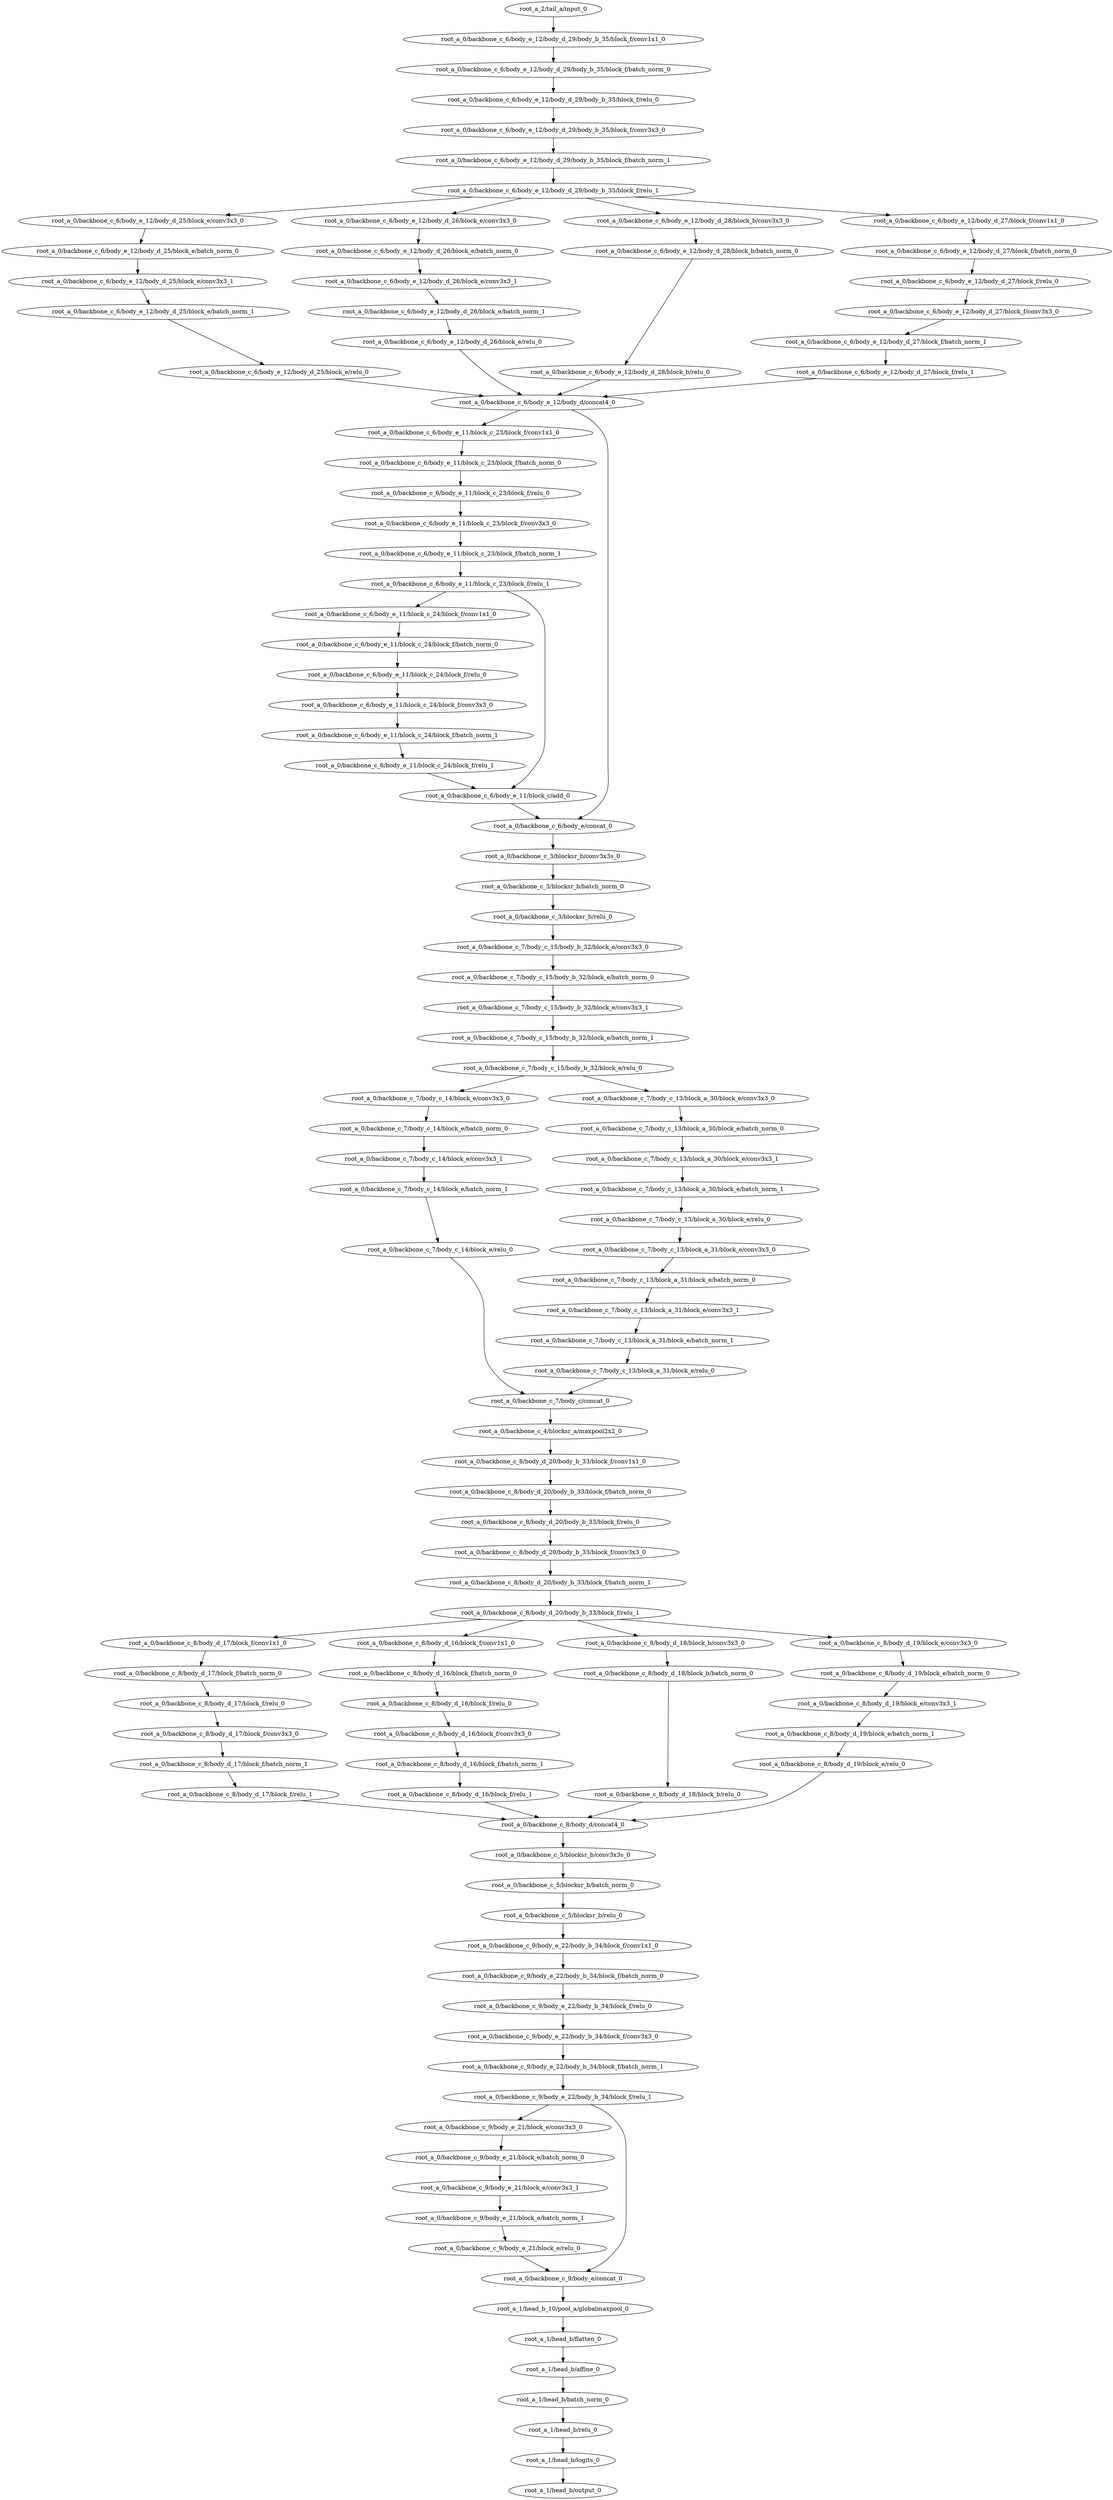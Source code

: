 digraph root_a {
	"root_a_2/tail_a/input_0"
	"root_a_0/backbone_c_6/body_e_12/body_d_29/body_b_35/block_f/conv1x1_0"
	"root_a_0/backbone_c_6/body_e_12/body_d_29/body_b_35/block_f/batch_norm_0"
	"root_a_0/backbone_c_6/body_e_12/body_d_29/body_b_35/block_f/relu_0"
	"root_a_0/backbone_c_6/body_e_12/body_d_29/body_b_35/block_f/conv3x3_0"
	"root_a_0/backbone_c_6/body_e_12/body_d_29/body_b_35/block_f/batch_norm_1"
	"root_a_0/backbone_c_6/body_e_12/body_d_29/body_b_35/block_f/relu_1"
	"root_a_0/backbone_c_6/body_e_12/body_d_25/block_e/conv3x3_0"
	"root_a_0/backbone_c_6/body_e_12/body_d_25/block_e/batch_norm_0"
	"root_a_0/backbone_c_6/body_e_12/body_d_25/block_e/conv3x3_1"
	"root_a_0/backbone_c_6/body_e_12/body_d_25/block_e/batch_norm_1"
	"root_a_0/backbone_c_6/body_e_12/body_d_25/block_e/relu_0"
	"root_a_0/backbone_c_6/body_e_12/body_d_26/block_e/conv3x3_0"
	"root_a_0/backbone_c_6/body_e_12/body_d_26/block_e/batch_norm_0"
	"root_a_0/backbone_c_6/body_e_12/body_d_26/block_e/conv3x3_1"
	"root_a_0/backbone_c_6/body_e_12/body_d_26/block_e/batch_norm_1"
	"root_a_0/backbone_c_6/body_e_12/body_d_26/block_e/relu_0"
	"root_a_0/backbone_c_6/body_e_12/body_d_28/block_b/conv3x3_0"
	"root_a_0/backbone_c_6/body_e_12/body_d_28/block_b/batch_norm_0"
	"root_a_0/backbone_c_6/body_e_12/body_d_28/block_b/relu_0"
	"root_a_0/backbone_c_6/body_e_12/body_d_27/block_f/conv1x1_0"
	"root_a_0/backbone_c_6/body_e_12/body_d_27/block_f/batch_norm_0"
	"root_a_0/backbone_c_6/body_e_12/body_d_27/block_f/relu_0"
	"root_a_0/backbone_c_6/body_e_12/body_d_27/block_f/conv3x3_0"
	"root_a_0/backbone_c_6/body_e_12/body_d_27/block_f/batch_norm_1"
	"root_a_0/backbone_c_6/body_e_12/body_d_27/block_f/relu_1"
	"root_a_0/backbone_c_6/body_e_12/body_d/concat4_0"
	"root_a_0/backbone_c_6/body_e_11/block_c_23/block_f/conv1x1_0"
	"root_a_0/backbone_c_6/body_e_11/block_c_23/block_f/batch_norm_0"
	"root_a_0/backbone_c_6/body_e_11/block_c_23/block_f/relu_0"
	"root_a_0/backbone_c_6/body_e_11/block_c_23/block_f/conv3x3_0"
	"root_a_0/backbone_c_6/body_e_11/block_c_23/block_f/batch_norm_1"
	"root_a_0/backbone_c_6/body_e_11/block_c_23/block_f/relu_1"
	"root_a_0/backbone_c_6/body_e_11/block_c_24/block_f/conv1x1_0"
	"root_a_0/backbone_c_6/body_e_11/block_c_24/block_f/batch_norm_0"
	"root_a_0/backbone_c_6/body_e_11/block_c_24/block_f/relu_0"
	"root_a_0/backbone_c_6/body_e_11/block_c_24/block_f/conv3x3_0"
	"root_a_0/backbone_c_6/body_e_11/block_c_24/block_f/batch_norm_1"
	"root_a_0/backbone_c_6/body_e_11/block_c_24/block_f/relu_1"
	"root_a_0/backbone_c_6/body_e_11/block_c/add_0"
	"root_a_0/backbone_c_6/body_e/concat_0"
	"root_a_0/backbone_c_3/blocksr_b/conv3x3s_0"
	"root_a_0/backbone_c_3/blocksr_b/batch_norm_0"
	"root_a_0/backbone_c_3/blocksr_b/relu_0"
	"root_a_0/backbone_c_7/body_c_15/body_b_32/block_e/conv3x3_0"
	"root_a_0/backbone_c_7/body_c_15/body_b_32/block_e/batch_norm_0"
	"root_a_0/backbone_c_7/body_c_15/body_b_32/block_e/conv3x3_1"
	"root_a_0/backbone_c_7/body_c_15/body_b_32/block_e/batch_norm_1"
	"root_a_0/backbone_c_7/body_c_15/body_b_32/block_e/relu_0"
	"root_a_0/backbone_c_7/body_c_14/block_e/conv3x3_0"
	"root_a_0/backbone_c_7/body_c_14/block_e/batch_norm_0"
	"root_a_0/backbone_c_7/body_c_14/block_e/conv3x3_1"
	"root_a_0/backbone_c_7/body_c_14/block_e/batch_norm_1"
	"root_a_0/backbone_c_7/body_c_14/block_e/relu_0"
	"root_a_0/backbone_c_7/body_c_13/block_a_30/block_e/conv3x3_0"
	"root_a_0/backbone_c_7/body_c_13/block_a_30/block_e/batch_norm_0"
	"root_a_0/backbone_c_7/body_c_13/block_a_30/block_e/conv3x3_1"
	"root_a_0/backbone_c_7/body_c_13/block_a_30/block_e/batch_norm_1"
	"root_a_0/backbone_c_7/body_c_13/block_a_30/block_e/relu_0"
	"root_a_0/backbone_c_7/body_c_13/block_a_31/block_e/conv3x3_0"
	"root_a_0/backbone_c_7/body_c_13/block_a_31/block_e/batch_norm_0"
	"root_a_0/backbone_c_7/body_c_13/block_a_31/block_e/conv3x3_1"
	"root_a_0/backbone_c_7/body_c_13/block_a_31/block_e/batch_norm_1"
	"root_a_0/backbone_c_7/body_c_13/block_a_31/block_e/relu_0"
	"root_a_0/backbone_c_7/body_c/concat_0"
	"root_a_0/backbone_c_4/blocksr_a/maxpool2x2_0"
	"root_a_0/backbone_c_8/body_d_20/body_b_33/block_f/conv1x1_0"
	"root_a_0/backbone_c_8/body_d_20/body_b_33/block_f/batch_norm_0"
	"root_a_0/backbone_c_8/body_d_20/body_b_33/block_f/relu_0"
	"root_a_0/backbone_c_8/body_d_20/body_b_33/block_f/conv3x3_0"
	"root_a_0/backbone_c_8/body_d_20/body_b_33/block_f/batch_norm_1"
	"root_a_0/backbone_c_8/body_d_20/body_b_33/block_f/relu_1"
	"root_a_0/backbone_c_8/body_d_17/block_f/conv1x1_0"
	"root_a_0/backbone_c_8/body_d_17/block_f/batch_norm_0"
	"root_a_0/backbone_c_8/body_d_17/block_f/relu_0"
	"root_a_0/backbone_c_8/body_d_17/block_f/conv3x3_0"
	"root_a_0/backbone_c_8/body_d_17/block_f/batch_norm_1"
	"root_a_0/backbone_c_8/body_d_17/block_f/relu_1"
	"root_a_0/backbone_c_8/body_d_16/block_f/conv1x1_0"
	"root_a_0/backbone_c_8/body_d_16/block_f/batch_norm_0"
	"root_a_0/backbone_c_8/body_d_16/block_f/relu_0"
	"root_a_0/backbone_c_8/body_d_16/block_f/conv3x3_0"
	"root_a_0/backbone_c_8/body_d_16/block_f/batch_norm_1"
	"root_a_0/backbone_c_8/body_d_16/block_f/relu_1"
	"root_a_0/backbone_c_8/body_d_18/block_b/conv3x3_0"
	"root_a_0/backbone_c_8/body_d_18/block_b/batch_norm_0"
	"root_a_0/backbone_c_8/body_d_18/block_b/relu_0"
	"root_a_0/backbone_c_8/body_d_19/block_e/conv3x3_0"
	"root_a_0/backbone_c_8/body_d_19/block_e/batch_norm_0"
	"root_a_0/backbone_c_8/body_d_19/block_e/conv3x3_1"
	"root_a_0/backbone_c_8/body_d_19/block_e/batch_norm_1"
	"root_a_0/backbone_c_8/body_d_19/block_e/relu_0"
	"root_a_0/backbone_c_8/body_d/concat4_0"
	"root_a_0/backbone_c_5/blocksr_b/conv3x3s_0"
	"root_a_0/backbone_c_5/blocksr_b/batch_norm_0"
	"root_a_0/backbone_c_5/blocksr_b/relu_0"
	"root_a_0/backbone_c_9/body_e_22/body_b_34/block_f/conv1x1_0"
	"root_a_0/backbone_c_9/body_e_22/body_b_34/block_f/batch_norm_0"
	"root_a_0/backbone_c_9/body_e_22/body_b_34/block_f/relu_0"
	"root_a_0/backbone_c_9/body_e_22/body_b_34/block_f/conv3x3_0"
	"root_a_0/backbone_c_9/body_e_22/body_b_34/block_f/batch_norm_1"
	"root_a_0/backbone_c_9/body_e_22/body_b_34/block_f/relu_1"
	"root_a_0/backbone_c_9/body_e_21/block_e/conv3x3_0"
	"root_a_0/backbone_c_9/body_e_21/block_e/batch_norm_0"
	"root_a_0/backbone_c_9/body_e_21/block_e/conv3x3_1"
	"root_a_0/backbone_c_9/body_e_21/block_e/batch_norm_1"
	"root_a_0/backbone_c_9/body_e_21/block_e/relu_0"
	"root_a_0/backbone_c_9/body_e/concat_0"
	"root_a_1/head_b_10/pool_a/globalmaxpool_0"
	"root_a_1/head_b/flatten_0"
	"root_a_1/head_b/affine_0"
	"root_a_1/head_b/batch_norm_0"
	"root_a_1/head_b/relu_0"
	"root_a_1/head_b/logits_0"
	"root_a_1/head_b/output_0"

	"root_a_2/tail_a/input_0" -> "root_a_0/backbone_c_6/body_e_12/body_d_29/body_b_35/block_f/conv1x1_0"
	"root_a_0/backbone_c_6/body_e_12/body_d_29/body_b_35/block_f/conv1x1_0" -> "root_a_0/backbone_c_6/body_e_12/body_d_29/body_b_35/block_f/batch_norm_0"
	"root_a_0/backbone_c_6/body_e_12/body_d_29/body_b_35/block_f/batch_norm_0" -> "root_a_0/backbone_c_6/body_e_12/body_d_29/body_b_35/block_f/relu_0"
	"root_a_0/backbone_c_6/body_e_12/body_d_29/body_b_35/block_f/relu_0" -> "root_a_0/backbone_c_6/body_e_12/body_d_29/body_b_35/block_f/conv3x3_0"
	"root_a_0/backbone_c_6/body_e_12/body_d_29/body_b_35/block_f/conv3x3_0" -> "root_a_0/backbone_c_6/body_e_12/body_d_29/body_b_35/block_f/batch_norm_1"
	"root_a_0/backbone_c_6/body_e_12/body_d_29/body_b_35/block_f/batch_norm_1" -> "root_a_0/backbone_c_6/body_e_12/body_d_29/body_b_35/block_f/relu_1"
	"root_a_0/backbone_c_6/body_e_12/body_d_29/body_b_35/block_f/relu_1" -> "root_a_0/backbone_c_6/body_e_12/body_d_25/block_e/conv3x3_0"
	"root_a_0/backbone_c_6/body_e_12/body_d_25/block_e/conv3x3_0" -> "root_a_0/backbone_c_6/body_e_12/body_d_25/block_e/batch_norm_0"
	"root_a_0/backbone_c_6/body_e_12/body_d_25/block_e/batch_norm_0" -> "root_a_0/backbone_c_6/body_e_12/body_d_25/block_e/conv3x3_1"
	"root_a_0/backbone_c_6/body_e_12/body_d_25/block_e/conv3x3_1" -> "root_a_0/backbone_c_6/body_e_12/body_d_25/block_e/batch_norm_1"
	"root_a_0/backbone_c_6/body_e_12/body_d_25/block_e/batch_norm_1" -> "root_a_0/backbone_c_6/body_e_12/body_d_25/block_e/relu_0"
	"root_a_0/backbone_c_6/body_e_12/body_d_29/body_b_35/block_f/relu_1" -> "root_a_0/backbone_c_6/body_e_12/body_d_26/block_e/conv3x3_0"
	"root_a_0/backbone_c_6/body_e_12/body_d_26/block_e/conv3x3_0" -> "root_a_0/backbone_c_6/body_e_12/body_d_26/block_e/batch_norm_0"
	"root_a_0/backbone_c_6/body_e_12/body_d_26/block_e/batch_norm_0" -> "root_a_0/backbone_c_6/body_e_12/body_d_26/block_e/conv3x3_1"
	"root_a_0/backbone_c_6/body_e_12/body_d_26/block_e/conv3x3_1" -> "root_a_0/backbone_c_6/body_e_12/body_d_26/block_e/batch_norm_1"
	"root_a_0/backbone_c_6/body_e_12/body_d_26/block_e/batch_norm_1" -> "root_a_0/backbone_c_6/body_e_12/body_d_26/block_e/relu_0"
	"root_a_0/backbone_c_6/body_e_12/body_d_29/body_b_35/block_f/relu_1" -> "root_a_0/backbone_c_6/body_e_12/body_d_28/block_b/conv3x3_0"
	"root_a_0/backbone_c_6/body_e_12/body_d_28/block_b/conv3x3_0" -> "root_a_0/backbone_c_6/body_e_12/body_d_28/block_b/batch_norm_0"
	"root_a_0/backbone_c_6/body_e_12/body_d_28/block_b/batch_norm_0" -> "root_a_0/backbone_c_6/body_e_12/body_d_28/block_b/relu_0"
	"root_a_0/backbone_c_6/body_e_12/body_d_29/body_b_35/block_f/relu_1" -> "root_a_0/backbone_c_6/body_e_12/body_d_27/block_f/conv1x1_0"
	"root_a_0/backbone_c_6/body_e_12/body_d_27/block_f/conv1x1_0" -> "root_a_0/backbone_c_6/body_e_12/body_d_27/block_f/batch_norm_0"
	"root_a_0/backbone_c_6/body_e_12/body_d_27/block_f/batch_norm_0" -> "root_a_0/backbone_c_6/body_e_12/body_d_27/block_f/relu_0"
	"root_a_0/backbone_c_6/body_e_12/body_d_27/block_f/relu_0" -> "root_a_0/backbone_c_6/body_e_12/body_d_27/block_f/conv3x3_0"
	"root_a_0/backbone_c_6/body_e_12/body_d_27/block_f/conv3x3_0" -> "root_a_0/backbone_c_6/body_e_12/body_d_27/block_f/batch_norm_1"
	"root_a_0/backbone_c_6/body_e_12/body_d_27/block_f/batch_norm_1" -> "root_a_0/backbone_c_6/body_e_12/body_d_27/block_f/relu_1"
	"root_a_0/backbone_c_6/body_e_12/body_d_25/block_e/relu_0" -> "root_a_0/backbone_c_6/body_e_12/body_d/concat4_0"
	"root_a_0/backbone_c_6/body_e_12/body_d_26/block_e/relu_0" -> "root_a_0/backbone_c_6/body_e_12/body_d/concat4_0"
	"root_a_0/backbone_c_6/body_e_12/body_d_28/block_b/relu_0" -> "root_a_0/backbone_c_6/body_e_12/body_d/concat4_0"
	"root_a_0/backbone_c_6/body_e_12/body_d_27/block_f/relu_1" -> "root_a_0/backbone_c_6/body_e_12/body_d/concat4_0"
	"root_a_0/backbone_c_6/body_e_12/body_d/concat4_0" -> "root_a_0/backbone_c_6/body_e_11/block_c_23/block_f/conv1x1_0"
	"root_a_0/backbone_c_6/body_e_11/block_c_23/block_f/conv1x1_0" -> "root_a_0/backbone_c_6/body_e_11/block_c_23/block_f/batch_norm_0"
	"root_a_0/backbone_c_6/body_e_11/block_c_23/block_f/batch_norm_0" -> "root_a_0/backbone_c_6/body_e_11/block_c_23/block_f/relu_0"
	"root_a_0/backbone_c_6/body_e_11/block_c_23/block_f/relu_0" -> "root_a_0/backbone_c_6/body_e_11/block_c_23/block_f/conv3x3_0"
	"root_a_0/backbone_c_6/body_e_11/block_c_23/block_f/conv3x3_0" -> "root_a_0/backbone_c_6/body_e_11/block_c_23/block_f/batch_norm_1"
	"root_a_0/backbone_c_6/body_e_11/block_c_23/block_f/batch_norm_1" -> "root_a_0/backbone_c_6/body_e_11/block_c_23/block_f/relu_1"
	"root_a_0/backbone_c_6/body_e_11/block_c_23/block_f/relu_1" -> "root_a_0/backbone_c_6/body_e_11/block_c_24/block_f/conv1x1_0"
	"root_a_0/backbone_c_6/body_e_11/block_c_24/block_f/conv1x1_0" -> "root_a_0/backbone_c_6/body_e_11/block_c_24/block_f/batch_norm_0"
	"root_a_0/backbone_c_6/body_e_11/block_c_24/block_f/batch_norm_0" -> "root_a_0/backbone_c_6/body_e_11/block_c_24/block_f/relu_0"
	"root_a_0/backbone_c_6/body_e_11/block_c_24/block_f/relu_0" -> "root_a_0/backbone_c_6/body_e_11/block_c_24/block_f/conv3x3_0"
	"root_a_0/backbone_c_6/body_e_11/block_c_24/block_f/conv3x3_0" -> "root_a_0/backbone_c_6/body_e_11/block_c_24/block_f/batch_norm_1"
	"root_a_0/backbone_c_6/body_e_11/block_c_24/block_f/batch_norm_1" -> "root_a_0/backbone_c_6/body_e_11/block_c_24/block_f/relu_1"
	"root_a_0/backbone_c_6/body_e_11/block_c_23/block_f/relu_1" -> "root_a_0/backbone_c_6/body_e_11/block_c/add_0"
	"root_a_0/backbone_c_6/body_e_11/block_c_24/block_f/relu_1" -> "root_a_0/backbone_c_6/body_e_11/block_c/add_0"
	"root_a_0/backbone_c_6/body_e_11/block_c/add_0" -> "root_a_0/backbone_c_6/body_e/concat_0"
	"root_a_0/backbone_c_6/body_e_12/body_d/concat4_0" -> "root_a_0/backbone_c_6/body_e/concat_0"
	"root_a_0/backbone_c_6/body_e/concat_0" -> "root_a_0/backbone_c_3/blocksr_b/conv3x3s_0"
	"root_a_0/backbone_c_3/blocksr_b/conv3x3s_0" -> "root_a_0/backbone_c_3/blocksr_b/batch_norm_0"
	"root_a_0/backbone_c_3/blocksr_b/batch_norm_0" -> "root_a_0/backbone_c_3/blocksr_b/relu_0"
	"root_a_0/backbone_c_3/blocksr_b/relu_0" -> "root_a_0/backbone_c_7/body_c_15/body_b_32/block_e/conv3x3_0"
	"root_a_0/backbone_c_7/body_c_15/body_b_32/block_e/conv3x3_0" -> "root_a_0/backbone_c_7/body_c_15/body_b_32/block_e/batch_norm_0"
	"root_a_0/backbone_c_7/body_c_15/body_b_32/block_e/batch_norm_0" -> "root_a_0/backbone_c_7/body_c_15/body_b_32/block_e/conv3x3_1"
	"root_a_0/backbone_c_7/body_c_15/body_b_32/block_e/conv3x3_1" -> "root_a_0/backbone_c_7/body_c_15/body_b_32/block_e/batch_norm_1"
	"root_a_0/backbone_c_7/body_c_15/body_b_32/block_e/batch_norm_1" -> "root_a_0/backbone_c_7/body_c_15/body_b_32/block_e/relu_0"
	"root_a_0/backbone_c_7/body_c_15/body_b_32/block_e/relu_0" -> "root_a_0/backbone_c_7/body_c_14/block_e/conv3x3_0"
	"root_a_0/backbone_c_7/body_c_14/block_e/conv3x3_0" -> "root_a_0/backbone_c_7/body_c_14/block_e/batch_norm_0"
	"root_a_0/backbone_c_7/body_c_14/block_e/batch_norm_0" -> "root_a_0/backbone_c_7/body_c_14/block_e/conv3x3_1"
	"root_a_0/backbone_c_7/body_c_14/block_e/conv3x3_1" -> "root_a_0/backbone_c_7/body_c_14/block_e/batch_norm_1"
	"root_a_0/backbone_c_7/body_c_14/block_e/batch_norm_1" -> "root_a_0/backbone_c_7/body_c_14/block_e/relu_0"
	"root_a_0/backbone_c_7/body_c_15/body_b_32/block_e/relu_0" -> "root_a_0/backbone_c_7/body_c_13/block_a_30/block_e/conv3x3_0"
	"root_a_0/backbone_c_7/body_c_13/block_a_30/block_e/conv3x3_0" -> "root_a_0/backbone_c_7/body_c_13/block_a_30/block_e/batch_norm_0"
	"root_a_0/backbone_c_7/body_c_13/block_a_30/block_e/batch_norm_0" -> "root_a_0/backbone_c_7/body_c_13/block_a_30/block_e/conv3x3_1"
	"root_a_0/backbone_c_7/body_c_13/block_a_30/block_e/conv3x3_1" -> "root_a_0/backbone_c_7/body_c_13/block_a_30/block_e/batch_norm_1"
	"root_a_0/backbone_c_7/body_c_13/block_a_30/block_e/batch_norm_1" -> "root_a_0/backbone_c_7/body_c_13/block_a_30/block_e/relu_0"
	"root_a_0/backbone_c_7/body_c_13/block_a_30/block_e/relu_0" -> "root_a_0/backbone_c_7/body_c_13/block_a_31/block_e/conv3x3_0"
	"root_a_0/backbone_c_7/body_c_13/block_a_31/block_e/conv3x3_0" -> "root_a_0/backbone_c_7/body_c_13/block_a_31/block_e/batch_norm_0"
	"root_a_0/backbone_c_7/body_c_13/block_a_31/block_e/batch_norm_0" -> "root_a_0/backbone_c_7/body_c_13/block_a_31/block_e/conv3x3_1"
	"root_a_0/backbone_c_7/body_c_13/block_a_31/block_e/conv3x3_1" -> "root_a_0/backbone_c_7/body_c_13/block_a_31/block_e/batch_norm_1"
	"root_a_0/backbone_c_7/body_c_13/block_a_31/block_e/batch_norm_1" -> "root_a_0/backbone_c_7/body_c_13/block_a_31/block_e/relu_0"
	"root_a_0/backbone_c_7/body_c_14/block_e/relu_0" -> "root_a_0/backbone_c_7/body_c/concat_0"
	"root_a_0/backbone_c_7/body_c_13/block_a_31/block_e/relu_0" -> "root_a_0/backbone_c_7/body_c/concat_0"
	"root_a_0/backbone_c_7/body_c/concat_0" -> "root_a_0/backbone_c_4/blocksr_a/maxpool2x2_0"
	"root_a_0/backbone_c_4/blocksr_a/maxpool2x2_0" -> "root_a_0/backbone_c_8/body_d_20/body_b_33/block_f/conv1x1_0"
	"root_a_0/backbone_c_8/body_d_20/body_b_33/block_f/conv1x1_0" -> "root_a_0/backbone_c_8/body_d_20/body_b_33/block_f/batch_norm_0"
	"root_a_0/backbone_c_8/body_d_20/body_b_33/block_f/batch_norm_0" -> "root_a_0/backbone_c_8/body_d_20/body_b_33/block_f/relu_0"
	"root_a_0/backbone_c_8/body_d_20/body_b_33/block_f/relu_0" -> "root_a_0/backbone_c_8/body_d_20/body_b_33/block_f/conv3x3_0"
	"root_a_0/backbone_c_8/body_d_20/body_b_33/block_f/conv3x3_0" -> "root_a_0/backbone_c_8/body_d_20/body_b_33/block_f/batch_norm_1"
	"root_a_0/backbone_c_8/body_d_20/body_b_33/block_f/batch_norm_1" -> "root_a_0/backbone_c_8/body_d_20/body_b_33/block_f/relu_1"
	"root_a_0/backbone_c_8/body_d_20/body_b_33/block_f/relu_1" -> "root_a_0/backbone_c_8/body_d_17/block_f/conv1x1_0"
	"root_a_0/backbone_c_8/body_d_17/block_f/conv1x1_0" -> "root_a_0/backbone_c_8/body_d_17/block_f/batch_norm_0"
	"root_a_0/backbone_c_8/body_d_17/block_f/batch_norm_0" -> "root_a_0/backbone_c_8/body_d_17/block_f/relu_0"
	"root_a_0/backbone_c_8/body_d_17/block_f/relu_0" -> "root_a_0/backbone_c_8/body_d_17/block_f/conv3x3_0"
	"root_a_0/backbone_c_8/body_d_17/block_f/conv3x3_0" -> "root_a_0/backbone_c_8/body_d_17/block_f/batch_norm_1"
	"root_a_0/backbone_c_8/body_d_17/block_f/batch_norm_1" -> "root_a_0/backbone_c_8/body_d_17/block_f/relu_1"
	"root_a_0/backbone_c_8/body_d_20/body_b_33/block_f/relu_1" -> "root_a_0/backbone_c_8/body_d_16/block_f/conv1x1_0"
	"root_a_0/backbone_c_8/body_d_16/block_f/conv1x1_0" -> "root_a_0/backbone_c_8/body_d_16/block_f/batch_norm_0"
	"root_a_0/backbone_c_8/body_d_16/block_f/batch_norm_0" -> "root_a_0/backbone_c_8/body_d_16/block_f/relu_0"
	"root_a_0/backbone_c_8/body_d_16/block_f/relu_0" -> "root_a_0/backbone_c_8/body_d_16/block_f/conv3x3_0"
	"root_a_0/backbone_c_8/body_d_16/block_f/conv3x3_0" -> "root_a_0/backbone_c_8/body_d_16/block_f/batch_norm_1"
	"root_a_0/backbone_c_8/body_d_16/block_f/batch_norm_1" -> "root_a_0/backbone_c_8/body_d_16/block_f/relu_1"
	"root_a_0/backbone_c_8/body_d_20/body_b_33/block_f/relu_1" -> "root_a_0/backbone_c_8/body_d_18/block_b/conv3x3_0"
	"root_a_0/backbone_c_8/body_d_18/block_b/conv3x3_0" -> "root_a_0/backbone_c_8/body_d_18/block_b/batch_norm_0"
	"root_a_0/backbone_c_8/body_d_18/block_b/batch_norm_0" -> "root_a_0/backbone_c_8/body_d_18/block_b/relu_0"
	"root_a_0/backbone_c_8/body_d_20/body_b_33/block_f/relu_1" -> "root_a_0/backbone_c_8/body_d_19/block_e/conv3x3_0"
	"root_a_0/backbone_c_8/body_d_19/block_e/conv3x3_0" -> "root_a_0/backbone_c_8/body_d_19/block_e/batch_norm_0"
	"root_a_0/backbone_c_8/body_d_19/block_e/batch_norm_0" -> "root_a_0/backbone_c_8/body_d_19/block_e/conv3x3_1"
	"root_a_0/backbone_c_8/body_d_19/block_e/conv3x3_1" -> "root_a_0/backbone_c_8/body_d_19/block_e/batch_norm_1"
	"root_a_0/backbone_c_8/body_d_19/block_e/batch_norm_1" -> "root_a_0/backbone_c_8/body_d_19/block_e/relu_0"
	"root_a_0/backbone_c_8/body_d_17/block_f/relu_1" -> "root_a_0/backbone_c_8/body_d/concat4_0"
	"root_a_0/backbone_c_8/body_d_16/block_f/relu_1" -> "root_a_0/backbone_c_8/body_d/concat4_0"
	"root_a_0/backbone_c_8/body_d_18/block_b/relu_0" -> "root_a_0/backbone_c_8/body_d/concat4_0"
	"root_a_0/backbone_c_8/body_d_19/block_e/relu_0" -> "root_a_0/backbone_c_8/body_d/concat4_0"
	"root_a_0/backbone_c_8/body_d/concat4_0" -> "root_a_0/backbone_c_5/blocksr_b/conv3x3s_0"
	"root_a_0/backbone_c_5/blocksr_b/conv3x3s_0" -> "root_a_0/backbone_c_5/blocksr_b/batch_norm_0"
	"root_a_0/backbone_c_5/blocksr_b/batch_norm_0" -> "root_a_0/backbone_c_5/blocksr_b/relu_0"
	"root_a_0/backbone_c_5/blocksr_b/relu_0" -> "root_a_0/backbone_c_9/body_e_22/body_b_34/block_f/conv1x1_0"
	"root_a_0/backbone_c_9/body_e_22/body_b_34/block_f/conv1x1_0" -> "root_a_0/backbone_c_9/body_e_22/body_b_34/block_f/batch_norm_0"
	"root_a_0/backbone_c_9/body_e_22/body_b_34/block_f/batch_norm_0" -> "root_a_0/backbone_c_9/body_e_22/body_b_34/block_f/relu_0"
	"root_a_0/backbone_c_9/body_e_22/body_b_34/block_f/relu_0" -> "root_a_0/backbone_c_9/body_e_22/body_b_34/block_f/conv3x3_0"
	"root_a_0/backbone_c_9/body_e_22/body_b_34/block_f/conv3x3_0" -> "root_a_0/backbone_c_9/body_e_22/body_b_34/block_f/batch_norm_1"
	"root_a_0/backbone_c_9/body_e_22/body_b_34/block_f/batch_norm_1" -> "root_a_0/backbone_c_9/body_e_22/body_b_34/block_f/relu_1"
	"root_a_0/backbone_c_9/body_e_22/body_b_34/block_f/relu_1" -> "root_a_0/backbone_c_9/body_e_21/block_e/conv3x3_0"
	"root_a_0/backbone_c_9/body_e_21/block_e/conv3x3_0" -> "root_a_0/backbone_c_9/body_e_21/block_e/batch_norm_0"
	"root_a_0/backbone_c_9/body_e_21/block_e/batch_norm_0" -> "root_a_0/backbone_c_9/body_e_21/block_e/conv3x3_1"
	"root_a_0/backbone_c_9/body_e_21/block_e/conv3x3_1" -> "root_a_0/backbone_c_9/body_e_21/block_e/batch_norm_1"
	"root_a_0/backbone_c_9/body_e_21/block_e/batch_norm_1" -> "root_a_0/backbone_c_9/body_e_21/block_e/relu_0"
	"root_a_0/backbone_c_9/body_e_22/body_b_34/block_f/relu_1" -> "root_a_0/backbone_c_9/body_e/concat_0"
	"root_a_0/backbone_c_9/body_e_21/block_e/relu_0" -> "root_a_0/backbone_c_9/body_e/concat_0"
	"root_a_0/backbone_c_9/body_e/concat_0" -> "root_a_1/head_b_10/pool_a/globalmaxpool_0"
	"root_a_1/head_b_10/pool_a/globalmaxpool_0" -> "root_a_1/head_b/flatten_0"
	"root_a_1/head_b/flatten_0" -> "root_a_1/head_b/affine_0"
	"root_a_1/head_b/affine_0" -> "root_a_1/head_b/batch_norm_0"
	"root_a_1/head_b/batch_norm_0" -> "root_a_1/head_b/relu_0"
	"root_a_1/head_b/relu_0" -> "root_a_1/head_b/logits_0"
	"root_a_1/head_b/logits_0" -> "root_a_1/head_b/output_0"

}